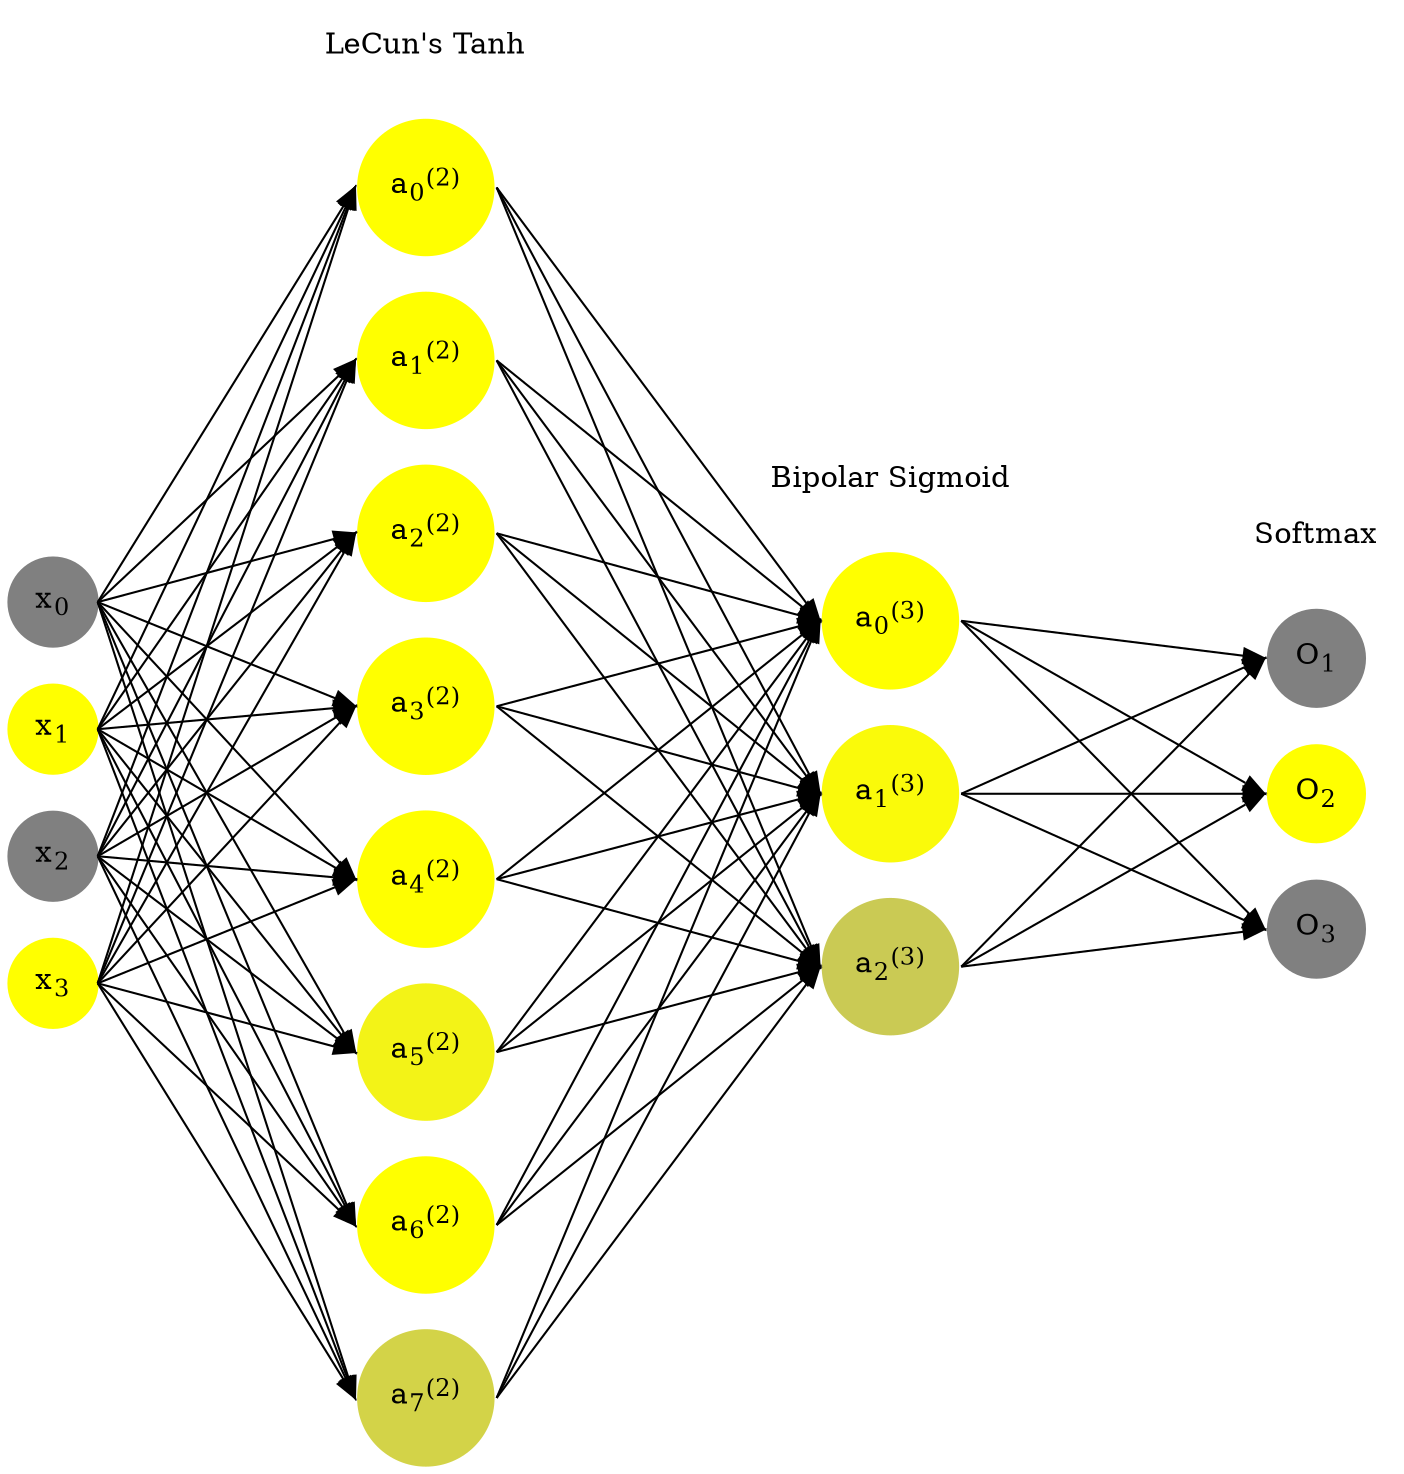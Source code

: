 digraph G {
	rankdir = LR;
	splines=false;
	edge[style=invis];
	ranksep= 1.4;
	{
	node [shape=circle, color="0.1667, 0.0, 0.5", style=filled, fillcolor="0.1667, 0.0, 0.5"];
	x0 [label=<x<sub>0</sub>>];
	}
	{
	node [shape=circle, color="0.1667, 1.0, 1.0", style=filled, fillcolor="0.1667, 1.0, 1.0"];
	x1 [label=<x<sub>1</sub>>];
	}
	{
	node [shape=circle, color="0.1667, 0.0, 0.5", style=filled, fillcolor="0.1667, 0.0, 0.5"];
	x2 [label=<x<sub>2</sub>>];
	}
	{
	node [shape=circle, color="0.1667, 1.0, 1.0", style=filled, fillcolor="0.1667, 1.0, 1.0"];
	x3 [label=<x<sub>3</sub>>];
	}
	{
	node [shape=circle, color="0.1667, 1.333263, 1.166631", style=filled, fillcolor="0.1667, 1.333263, 1.166631"];
	a02 [label=<a<sub>0</sub><sup>(2)</sup>>];
	}
	{
	node [shape=circle, color="0.1667, 1.085156, 1.042578", style=filled, fillcolor="0.1667, 1.085156, 1.042578"];
	a12 [label=<a<sub>1</sub><sup>(2)</sup>>];
	}
	{
	node [shape=circle, color="0.1667, 1.204706, 1.102353", style=filled, fillcolor="0.1667, 1.204706, 1.102353"];
	a22 [label=<a<sub>2</sub><sup>(2)</sup>>];
	}
	{
	node [shape=circle, color="0.1667, 1.314000, 1.157000", style=filled, fillcolor="0.1667, 1.314000, 1.157000"];
	a32 [label=<a<sub>3</sub><sup>(2)</sup>>];
	}
	{
	node [shape=circle, color="0.1667, 1.381741, 1.190871", style=filled, fillcolor="0.1667, 1.381741, 1.190871"];
	a42 [label=<a<sub>4</sub><sup>(2)</sup>>];
	}
	{
	node [shape=circle, color="0.1667, 0.902876, 0.951438", style=filled, fillcolor="0.1667, 0.902876, 0.951438"];
	a52 [label=<a<sub>5</sub><sup>(2)</sup>>];
	}
	{
	node [shape=circle, color="0.1667, 1.623603, 1.311801", style=filled, fillcolor="0.1667, 1.623603, 1.311801"];
	a62 [label=<a<sub>6</sub><sup>(2)</sup>>];
	}
	{
	node [shape=circle, color="0.1667, 0.655775, 0.827888", style=filled, fillcolor="0.1667, 0.655775, 0.827888"];
	a72 [label=<a<sub>7</sub><sup>(2)</sup>>];
	}
	{
	node [shape=circle, color="0.1667, 0.998538, 0.999269", style=filled, fillcolor="0.1667, 0.998538, 0.999269"];
	a03 [label=<a<sub>0</sub><sup>(3)</sup>>];
	}
	{
	node [shape=circle, color="0.1667, 0.957827, 0.978913", style=filled, fillcolor="0.1667, 0.957827, 0.978913"];
	a13 [label=<a<sub>1</sub><sup>(3)</sup>>];
	}
	{
	node [shape=circle, color="0.1667, 0.584658, 0.792329", style=filled, fillcolor="0.1667, 0.584658, 0.792329"];
	a23 [label=<a<sub>2</sub><sup>(3)</sup>>];
	}
	{
	node [shape=circle, color="0.1667, 0.0, 0.5", style=filled, fillcolor="0.1667, 0.0, 0.5"];
	O1 [label=<O<sub>1</sub>>];
	}
	{
	node [shape=circle, color="0.1667, 1.0, 1.0", style=filled, fillcolor="0.1667, 1.0, 1.0"];
	O2 [label=<O<sub>2</sub>>];
	}
	{
	node [shape=circle, color="0.1667, 0.0, 0.5", style=filled, fillcolor="0.1667, 0.0, 0.5"];
	O3 [label=<O<sub>3</sub>>];
	}
	{
	rank=same;
	x0->x1->x2->x3;
	}
	{
	rank=same;
	a02->a12->a22->a32->a42->a52->a62->a72;
	}
	{
	rank=same;
	a03->a13->a23;
	}
	{
	rank=same;
	O1->O2->O3;
	}
	l1 [shape=plaintext,label="LeCun's Tanh"];
	l1->a02;
	{rank=same; l1;a02};
	l2 [shape=plaintext,label="Bipolar Sigmoid"];
	l2->a03;
	{rank=same; l2;a03};
	l3 [shape=plaintext,label="Softmax"];
	l3->O1;
	{rank=same; l3;O1};
edge[style=solid, tailport=e, headport=w];
	{x0;x1;x2;x3} -> {a02;a12;a22;a32;a42;a52;a62;a72};
	{a02;a12;a22;a32;a42;a52;a62;a72} -> {a03;a13;a23};
	{a03;a13;a23} -> {O1,O2,O3};
}